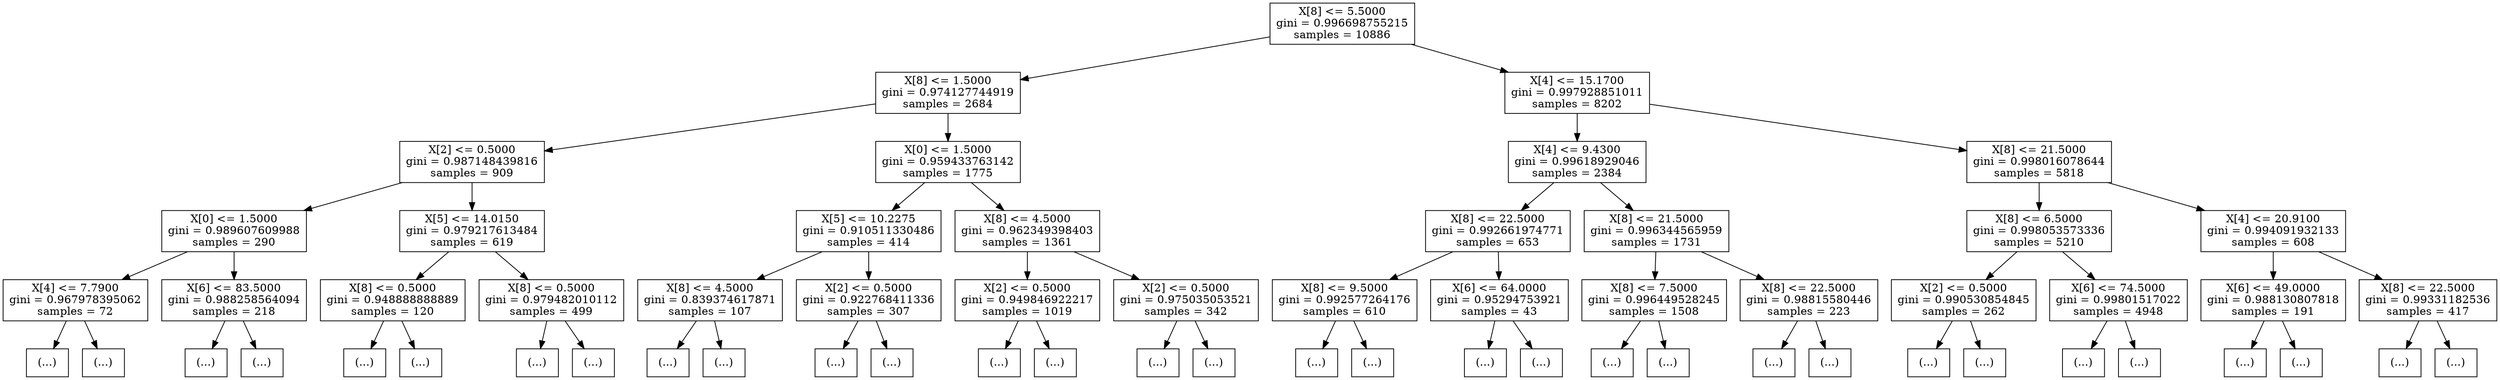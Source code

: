 digraph Tree {
0 [label="X[8] <= 5.5000\ngini = 0.996698755215\nsamples = 10886", shape="box"] ;
1 [label="X[8] <= 1.5000\ngini = 0.974127744919\nsamples = 2684", shape="box"] ;
0 -> 1 ;
2 [label="X[2] <= 0.5000\ngini = 0.987148439816\nsamples = 909", shape="box"] ;
1 -> 2 ;
3 [label="X[0] <= 1.5000\ngini = 0.989607609988\nsamples = 290", shape="box"] ;
2 -> 3 ;
4 [label="X[4] <= 7.7900\ngini = 0.967978395062\nsamples = 72", shape="box"] ;
3 -> 4 ;
5 [label="(...)", shape="box"] ;
4 -> 5 ;
30 [label="(...)", shape="box"] ;
4 -> 30 ;
127 [label="X[6] <= 83.5000\ngini = 0.988258564094\nsamples = 218", shape="box"] ;
3 -> 127 ;
128 [label="(...)", shape="box"] ;
127 -> 128 ;
457 [label="(...)", shape="box"] ;
127 -> 457 ;
536 [label="X[5] <= 14.0150\ngini = 0.979217613484\nsamples = 619", shape="box"] ;
2 -> 536 ;
537 [label="X[8] <= 0.5000\ngini = 0.948888888889\nsamples = 120", shape="box"] ;
536 -> 537 ;
538 [label="(...)", shape="box"] ;
537 -> 538 ;
635 [label="(...)", shape="box"] ;
537 -> 635 ;
738 [label="X[8] <= 0.5000\ngini = 0.979482010112\nsamples = 499", shape="box"] ;
536 -> 738 ;
739 [label="(...)", shape="box"] ;
738 -> 739 ;
1184 [label="(...)", shape="box"] ;
738 -> 1184 ;
1593 [label="X[0] <= 1.5000\ngini = 0.959433763142\nsamples = 1775", shape="box"] ;
1 -> 1593 ;
1594 [label="X[5] <= 10.2275\ngini = 0.910511330486\nsamples = 414", shape="box"] ;
1593 -> 1594 ;
1595 [label="X[8] <= 4.5000\ngini = 0.839374617871\nsamples = 107", shape="box"] ;
1594 -> 1595 ;
1596 [label="(...)", shape="box"] ;
1595 -> 1596 ;
1693 [label="(...)", shape="box"] ;
1595 -> 1693 ;
1742 [label="X[2] <= 0.5000\ngini = 0.922768411336\nsamples = 307", shape="box"] ;
1594 -> 1742 ;
1743 [label="(...)", shape="box"] ;
1742 -> 1743 ;
1924 [label="(...)", shape="box"] ;
1742 -> 1924 ;
2209 [label="X[8] <= 4.5000\ngini = 0.962349398403\nsamples = 1361", shape="box"] ;
1593 -> 2209 ;
2210 [label="X[2] <= 0.5000\ngini = 0.949846922217\nsamples = 1019", shape="box"] ;
2209 -> 2210 ;
2211 [label="(...)", shape="box"] ;
2210 -> 2211 ;
2762 [label="(...)", shape="box"] ;
2210 -> 2762 ;
3855 [label="X[2] <= 0.5000\ngini = 0.975035053521\nsamples = 342", shape="box"] ;
2209 -> 3855 ;
3856 [label="(...)", shape="box"] ;
3855 -> 3856 ;
4019 [label="(...)", shape="box"] ;
3855 -> 4019 ;
4416 [label="X[4] <= 15.1700\ngini = 0.997928851011\nsamples = 8202", shape="box"] ;
0 -> 4416 ;
4417 [label="X[4] <= 9.4300\ngini = 0.99618929046\nsamples = 2384", shape="box"] ;
4416 -> 4417 ;
4418 [label="X[8] <= 22.5000\ngini = 0.992661974771\nsamples = 653", shape="box"] ;
4417 -> 4418 ;
4419 [label="X[8] <= 9.5000\ngini = 0.992577264176\nsamples = 610", shape="box"] ;
4418 -> 4419 ;
4420 [label="(...)", shape="box"] ;
4419 -> 4420 ;
4899 [label="(...)", shape="box"] ;
4419 -> 4899 ;
5550 [label="X[6] <= 64.0000\ngini = 0.95294753921\nsamples = 43", shape="box"] ;
4418 -> 5550 ;
5551 [label="(...)", shape="box"] ;
5550 -> 5551 ;
5606 [label="(...)", shape="box"] ;
5550 -> 5606 ;
5631 [label="X[8] <= 21.5000\ngini = 0.996344565959\nsamples = 1731", shape="box"] ;
4417 -> 5631 ;
5632 [label="X[8] <= 7.5000\ngini = 0.996449528245\nsamples = 1508", shape="box"] ;
5631 -> 5632 ;
5633 [label="(...)", shape="box"] ;
5632 -> 5633 ;
6082 [label="(...)", shape="box"] ;
5632 -> 6082 ;
8483 [label="X[8] <= 22.5000\ngini = 0.98815580446\nsamples = 223", shape="box"] ;
5631 -> 8483 ;
8484 [label="(...)", shape="box"] ;
8483 -> 8484 ;
8691 [label="(...)", shape="box"] ;
8483 -> 8691 ;
8894 [label="X[8] <= 21.5000\ngini = 0.998016078644\nsamples = 5818", shape="box"] ;
4416 -> 8894 ;
8895 [label="X[8] <= 6.5000\ngini = 0.998053573336\nsamples = 5210", shape="box"] ;
8894 -> 8895 ;
8896 [label="X[2] <= 0.5000\ngini = 0.990530854845\nsamples = 262", shape="box"] ;
8895 -> 8896 ;
8897 [label="(...)", shape="box"] ;
8896 -> 8897 ;
9038 [label="(...)", shape="box"] ;
8896 -> 9038 ;
9389 [label="X[6] <= 74.5000\ngini = 0.99801517022\nsamples = 4948", shape="box"] ;
8895 -> 9389 ;
9390 [label="(...)", shape="box"] ;
9389 -> 9390 ;
16891 [label="(...)", shape="box"] ;
9389 -> 16891 ;
18834 [label="X[4] <= 20.9100\ngini = 0.994091932133\nsamples = 608", shape="box"] ;
8894 -> 18834 ;
18835 [label="X[6] <= 49.0000\ngini = 0.988130807818\nsamples = 191", shape="box"] ;
18834 -> 18835 ;
18836 [label="(...)", shape="box"] ;
18835 -> 18836 ;
18905 [label="(...)", shape="box"] ;
18835 -> 18905 ;
19194 [label="X[8] <= 22.5000\ngini = 0.99331182536\nsamples = 417", shape="box"] ;
18834 -> 19194 ;
19195 [label="(...)", shape="box"] ;
19194 -> 19195 ;
19588 [label="(...)", shape="box"] ;
19194 -> 19588 ;
}